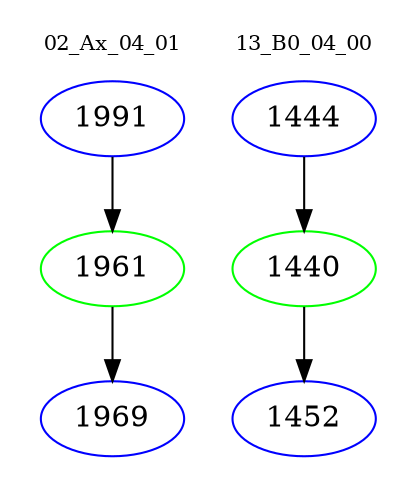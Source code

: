 digraph{
subgraph cluster_0 {
color = white
label = "02_Ax_04_01";
fontsize=10;
T0_1991 [label="1991", color="blue"]
T0_1991 -> T0_1961 [color="black"]
T0_1961 [label="1961", color="green"]
T0_1961 -> T0_1969 [color="black"]
T0_1969 [label="1969", color="blue"]
}
subgraph cluster_1 {
color = white
label = "13_B0_04_00";
fontsize=10;
T1_1444 [label="1444", color="blue"]
T1_1444 -> T1_1440 [color="black"]
T1_1440 [label="1440", color="green"]
T1_1440 -> T1_1452 [color="black"]
T1_1452 [label="1452", color="blue"]
}
}
